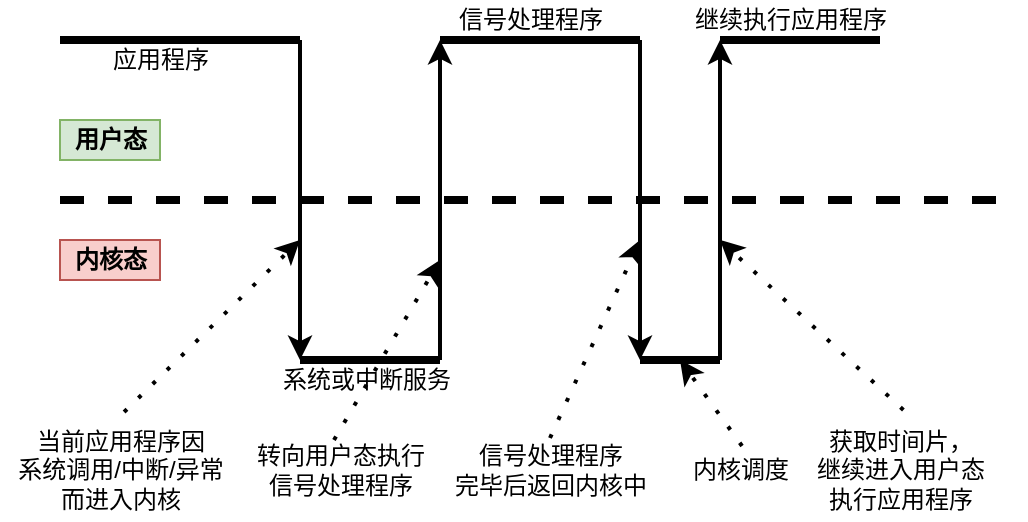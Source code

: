 <mxfile version="15.8.9" type="github">
  <diagram id="EQ5ZxxlDZ7IuW2nvXHbj" name="Page-1">
    <mxGraphModel dx="1298" dy="834" grid="1" gridSize="10" guides="1" tooltips="1" connect="1" arrows="1" fold="1" page="1" pageScale="1" pageWidth="827" pageHeight="1169" math="0" shadow="0">
      <root>
        <mxCell id="0" />
        <mxCell id="1" parent="0" />
        <mxCell id="scu57kikqf5zk905VMQK-1" value="" style="endArrow=none;dashed=1;html=1;rounded=0;strokeWidth=4;" edge="1" parent="1">
          <mxGeometry width="50" height="50" relative="1" as="geometry">
            <mxPoint x="120" y="360" as="sourcePoint" />
            <mxPoint x="600" y="360" as="targetPoint" />
          </mxGeometry>
        </mxCell>
        <mxCell id="scu57kikqf5zk905VMQK-2" value="用户态" style="text;html=1;align=center;verticalAlign=middle;resizable=0;points=[];autosize=1;strokeColor=#82b366;fillColor=#d5e8d4;fontStyle=1" vertex="1" parent="1">
          <mxGeometry x="120" y="320" width="50" height="20" as="geometry" />
        </mxCell>
        <mxCell id="scu57kikqf5zk905VMQK-3" value="内核态" style="text;html=1;align=center;verticalAlign=middle;resizable=0;points=[];autosize=1;strokeColor=#b85450;fillColor=#f8cecc;fontStyle=1" vertex="1" parent="1">
          <mxGeometry x="120" y="380" width="50" height="20" as="geometry" />
        </mxCell>
        <mxCell id="scu57kikqf5zk905VMQK-5" value="" style="endArrow=none;html=1;rounded=0;strokeWidth=4;" edge="1" parent="1">
          <mxGeometry width="50" height="50" relative="1" as="geometry">
            <mxPoint x="120" y="280" as="sourcePoint" />
            <mxPoint x="240" y="280" as="targetPoint" />
          </mxGeometry>
        </mxCell>
        <mxCell id="scu57kikqf5zk905VMQK-6" value="" style="endArrow=none;html=1;rounded=0;strokeWidth=4;" edge="1" parent="1">
          <mxGeometry width="50" height="50" relative="1" as="geometry">
            <mxPoint x="240" y="440" as="sourcePoint" />
            <mxPoint x="310" y="440" as="targetPoint" />
          </mxGeometry>
        </mxCell>
        <mxCell id="scu57kikqf5zk905VMQK-7" value="" style="endArrow=none;html=1;rounded=0;strokeWidth=4;" edge="1" parent="1">
          <mxGeometry width="50" height="50" relative="1" as="geometry">
            <mxPoint x="310" y="280" as="sourcePoint" />
            <mxPoint x="410" y="280" as="targetPoint" />
          </mxGeometry>
        </mxCell>
        <mxCell id="scu57kikqf5zk905VMQK-8" value="" style="endArrow=none;html=1;rounded=0;strokeWidth=4;" edge="1" parent="1">
          <mxGeometry width="50" height="50" relative="1" as="geometry">
            <mxPoint x="410" y="440" as="sourcePoint" />
            <mxPoint x="450" y="440" as="targetPoint" />
          </mxGeometry>
        </mxCell>
        <mxCell id="scu57kikqf5zk905VMQK-9" value="" style="endArrow=none;html=1;rounded=0;strokeWidth=4;" edge="1" parent="1">
          <mxGeometry width="50" height="50" relative="1" as="geometry">
            <mxPoint x="450" y="280" as="sourcePoint" />
            <mxPoint x="530" y="280" as="targetPoint" />
          </mxGeometry>
        </mxCell>
        <mxCell id="scu57kikqf5zk905VMQK-11" value="" style="endArrow=classic;html=1;rounded=0;strokeWidth=2;" edge="1" parent="1">
          <mxGeometry width="50" height="50" relative="1" as="geometry">
            <mxPoint x="240" y="280" as="sourcePoint" />
            <mxPoint x="240" y="440" as="targetPoint" />
          </mxGeometry>
        </mxCell>
        <mxCell id="scu57kikqf5zk905VMQK-12" value="" style="endArrow=classic;html=1;rounded=0;strokeWidth=2;" edge="1" parent="1">
          <mxGeometry width="50" height="50" relative="1" as="geometry">
            <mxPoint x="310" y="440" as="sourcePoint" />
            <mxPoint x="310" y="280" as="targetPoint" />
          </mxGeometry>
        </mxCell>
        <mxCell id="scu57kikqf5zk905VMQK-13" value="" style="endArrow=classic;html=1;rounded=0;strokeWidth=2;" edge="1" parent="1">
          <mxGeometry width="50" height="50" relative="1" as="geometry">
            <mxPoint x="410" y="280" as="sourcePoint" />
            <mxPoint x="410" y="440" as="targetPoint" />
          </mxGeometry>
        </mxCell>
        <mxCell id="scu57kikqf5zk905VMQK-14" value="" style="endArrow=classic;html=1;rounded=0;strokeWidth=2;" edge="1" parent="1">
          <mxGeometry width="50" height="50" relative="1" as="geometry">
            <mxPoint x="450" y="440" as="sourcePoint" />
            <mxPoint x="450" y="280" as="targetPoint" />
          </mxGeometry>
        </mxCell>
        <mxCell id="scu57kikqf5zk905VMQK-16" value="应用程序" style="text;html=1;align=center;verticalAlign=middle;resizable=0;points=[];autosize=1;strokeColor=none;fillColor=none;" vertex="1" parent="1">
          <mxGeometry x="140" y="280" width="60" height="20" as="geometry" />
        </mxCell>
        <mxCell id="scu57kikqf5zk905VMQK-17" value="当前应用程序因&lt;br&gt;系统调用/中断/异常&lt;br&gt;而进入内核" style="text;html=1;align=center;verticalAlign=middle;resizable=0;points=[];autosize=1;strokeColor=none;fillColor=none;" vertex="1" parent="1">
          <mxGeometry x="90" y="470" width="120" height="50" as="geometry" />
        </mxCell>
        <mxCell id="scu57kikqf5zk905VMQK-18" value="" style="endArrow=classic;html=1;rounded=0;strokeWidth=2;exitX=0.517;exitY=-0.08;exitDx=0;exitDy=0;exitPerimeter=0;dashed=1;dashPattern=1 4;" edge="1" parent="1" source="scu57kikqf5zk905VMQK-17">
          <mxGeometry width="50" height="50" relative="1" as="geometry">
            <mxPoint x="390" y="440" as="sourcePoint" />
            <mxPoint x="240" y="380" as="targetPoint" />
          </mxGeometry>
        </mxCell>
        <mxCell id="scu57kikqf5zk905VMQK-19" value="系统或中断服务" style="text;html=1;align=center;verticalAlign=middle;resizable=0;points=[];autosize=1;strokeColor=none;fillColor=none;" vertex="1" parent="1">
          <mxGeometry x="223" y="440" width="100" height="20" as="geometry" />
        </mxCell>
        <mxCell id="scu57kikqf5zk905VMQK-20" value="信号处理程序" style="text;html=1;align=center;verticalAlign=middle;resizable=0;points=[];autosize=1;strokeColor=none;fillColor=none;" vertex="1" parent="1">
          <mxGeometry x="310" y="260" width="90" height="20" as="geometry" />
        </mxCell>
        <mxCell id="scu57kikqf5zk905VMQK-21" value="信号处理程序&lt;br&gt;完毕后返回内核中" style="text;html=1;align=center;verticalAlign=middle;resizable=0;points=[];autosize=1;strokeColor=none;fillColor=none;" vertex="1" parent="1">
          <mxGeometry x="310" y="480" width="110" height="30" as="geometry" />
        </mxCell>
        <mxCell id="scu57kikqf5zk905VMQK-22" value="" style="endArrow=classic;html=1;rounded=0;strokeWidth=2;exitX=0.5;exitY=-0.033;exitDx=0;exitDy=0;exitPerimeter=0;dashed=1;dashPattern=1 4;" edge="1" parent="1" source="scu57kikqf5zk905VMQK-21">
          <mxGeometry width="50" height="50" relative="1" as="geometry">
            <mxPoint x="172.04" y="451" as="sourcePoint" />
            <mxPoint x="410" y="380" as="targetPoint" />
          </mxGeometry>
        </mxCell>
        <mxCell id="scu57kikqf5zk905VMQK-23" value="转向用户态执行&lt;br&gt;信号处理程序" style="text;html=1;align=center;verticalAlign=middle;resizable=0;points=[];autosize=1;strokeColor=none;fillColor=none;" vertex="1" parent="1">
          <mxGeometry x="210" y="480" width="100" height="30" as="geometry" />
        </mxCell>
        <mxCell id="scu57kikqf5zk905VMQK-24" value="" style="endArrow=classic;html=1;rounded=0;strokeWidth=2;exitX=0.47;exitY=0;exitDx=0;exitDy=0;exitPerimeter=0;dashed=1;dashPattern=1 4;" edge="1" parent="1" source="scu57kikqf5zk905VMQK-23">
          <mxGeometry width="50" height="50" relative="1" as="geometry">
            <mxPoint x="405" y="504.01" as="sourcePoint" />
            <mxPoint x="310" y="390" as="targetPoint" />
          </mxGeometry>
        </mxCell>
        <mxCell id="scu57kikqf5zk905VMQK-25" value="内核调度" style="text;html=1;align=center;verticalAlign=middle;resizable=0;points=[];autosize=1;strokeColor=none;fillColor=none;" vertex="1" parent="1">
          <mxGeometry x="430" y="485" width="60" height="20" as="geometry" />
        </mxCell>
        <mxCell id="scu57kikqf5zk905VMQK-26" value="" style="endArrow=classic;html=1;rounded=0;strokeWidth=2;exitX=0.517;exitY=-0.1;exitDx=0;exitDy=0;exitPerimeter=0;dashed=1;dashPattern=1 4;" edge="1" parent="1" source="scu57kikqf5zk905VMQK-25">
          <mxGeometry width="50" height="50" relative="1" as="geometry">
            <mxPoint x="375" y="489.01" as="sourcePoint" />
            <mxPoint x="430" y="440" as="targetPoint" />
          </mxGeometry>
        </mxCell>
        <mxCell id="scu57kikqf5zk905VMQK-27" value="获取时间片，&lt;br&gt;继续进入用户态&lt;br&gt;执行应用程序" style="text;html=1;align=center;verticalAlign=middle;resizable=0;points=[];autosize=1;strokeColor=none;fillColor=none;" vertex="1" parent="1">
          <mxGeometry x="490" y="470" width="100" height="50" as="geometry" />
        </mxCell>
        <mxCell id="scu57kikqf5zk905VMQK-28" value="" style="endArrow=classic;html=1;rounded=0;strokeWidth=2;exitX=0.517;exitY=-0.1;exitDx=0;exitDy=0;exitPerimeter=0;dashed=1;dashPattern=1 4;" edge="1" parent="1" source="scu57kikqf5zk905VMQK-27">
          <mxGeometry width="50" height="50" relative="1" as="geometry">
            <mxPoint x="455" y="479.01" as="sourcePoint" />
            <mxPoint x="450" y="380" as="targetPoint" />
          </mxGeometry>
        </mxCell>
        <mxCell id="scu57kikqf5zk905VMQK-29" value="继续执行应用程序" style="text;html=1;align=center;verticalAlign=middle;resizable=0;points=[];autosize=1;strokeColor=none;fillColor=none;" vertex="1" parent="1">
          <mxGeometry x="430" y="260" width="110" height="20" as="geometry" />
        </mxCell>
      </root>
    </mxGraphModel>
  </diagram>
</mxfile>
